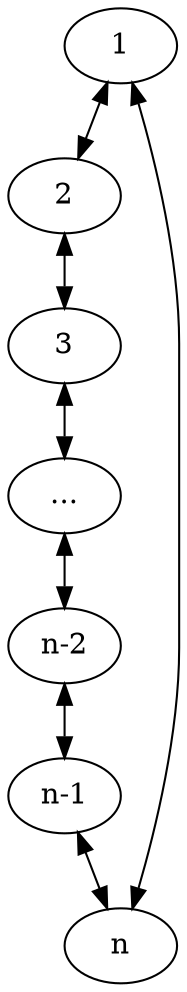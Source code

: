 digraph G {

	overlap = scale;
	splines = true;

	1; 2; 3; "..."; "n-2"; "n-1"; "n"; 

	edge [dir=both]

	1 -> 2 -> 3;
	3 -> "..." -> "n-2";
	"n-2" -> "n-1" -> "n";

/*
	1 -> 3;
	1 -> "...";
	1 -> "n-2";
	1 -> "n-1";
*/	1 -> "n";

/*	2 -> "...";
	2 -> "n-2";
	2 -> "n-1";
	2 -> "n";

	3 -> "n-2";
	3 -> "n-1";
	3 -> "n";

	"..." -> "n-1";
	"..." -> "n";

	"n-2" -> "n";
*/
}

